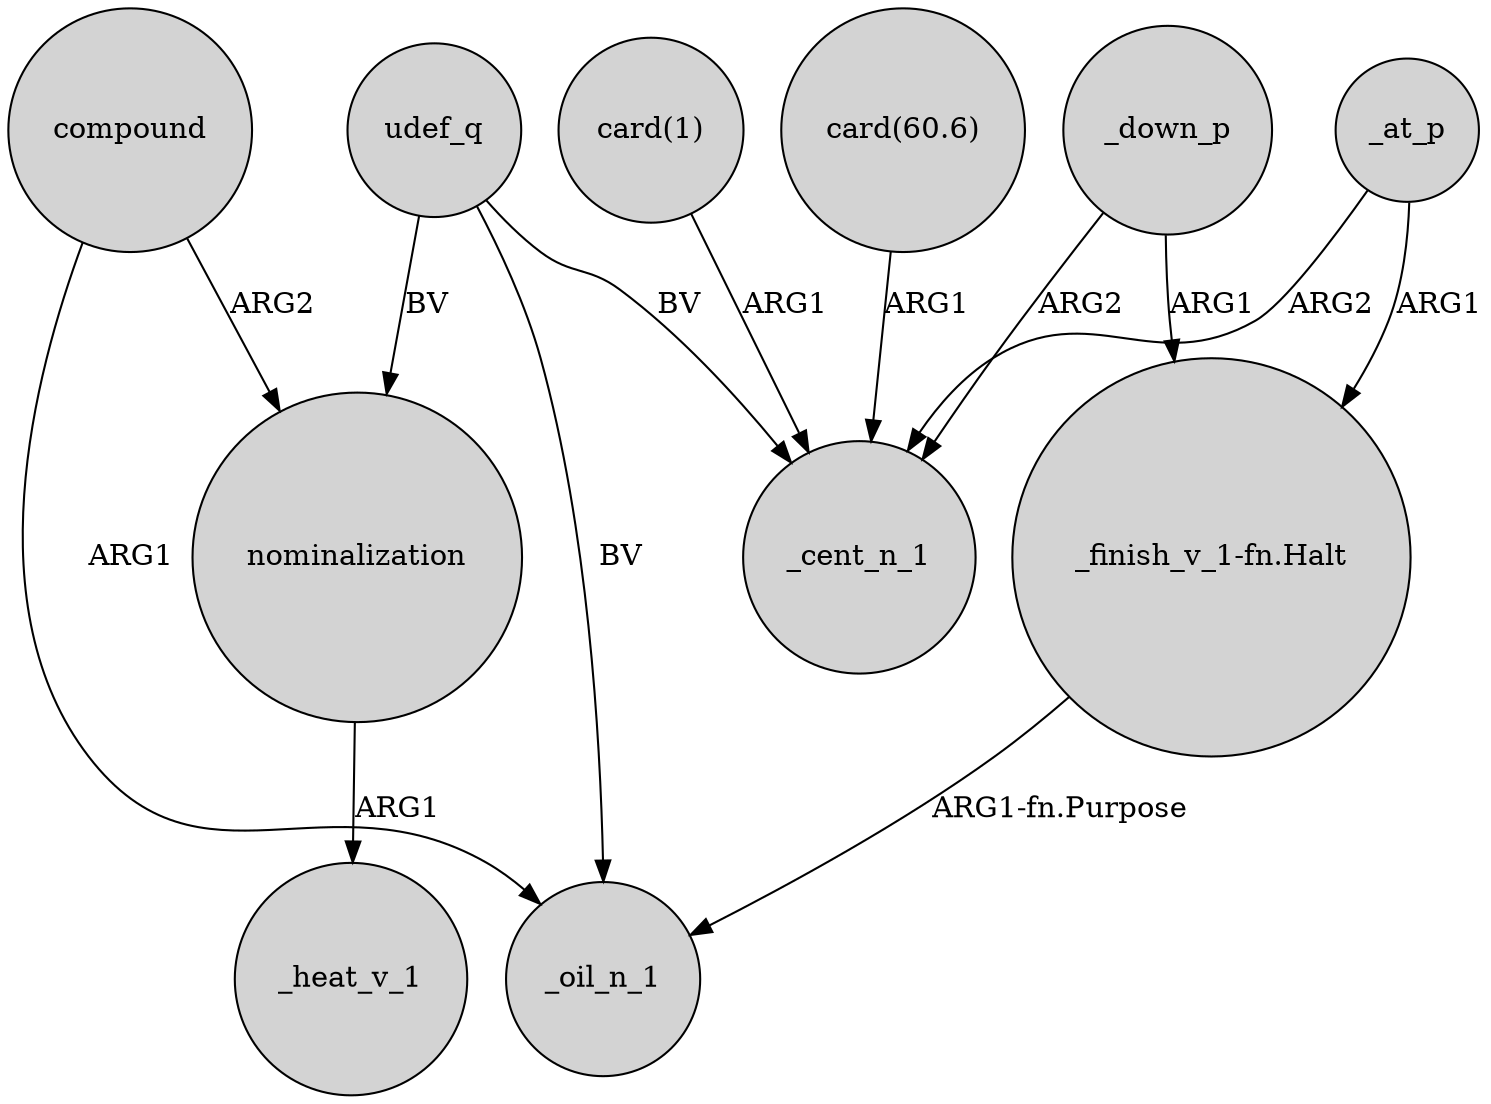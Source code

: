digraph {
	node [shape=circle style=filled]
	_at_p -> _cent_n_1 [label=ARG2]
	compound -> _oil_n_1 [label=ARG1]
	nominalization -> _heat_v_1 [label=ARG1]
	"card(60.6)" -> _cent_n_1 [label=ARG1]
	udef_q -> _cent_n_1 [label=BV]
	compound -> nominalization [label=ARG2]
	"_finish_v_1-fn.Halt" -> _oil_n_1 [label="ARG1-fn.Purpose"]
	udef_q -> _oil_n_1 [label=BV]
	_down_p -> _cent_n_1 [label=ARG2]
	_at_p -> "_finish_v_1-fn.Halt" [label=ARG1]
	_down_p -> "_finish_v_1-fn.Halt" [label=ARG1]
	udef_q -> nominalization [label=BV]
	"card(1)" -> _cent_n_1 [label=ARG1]
}
